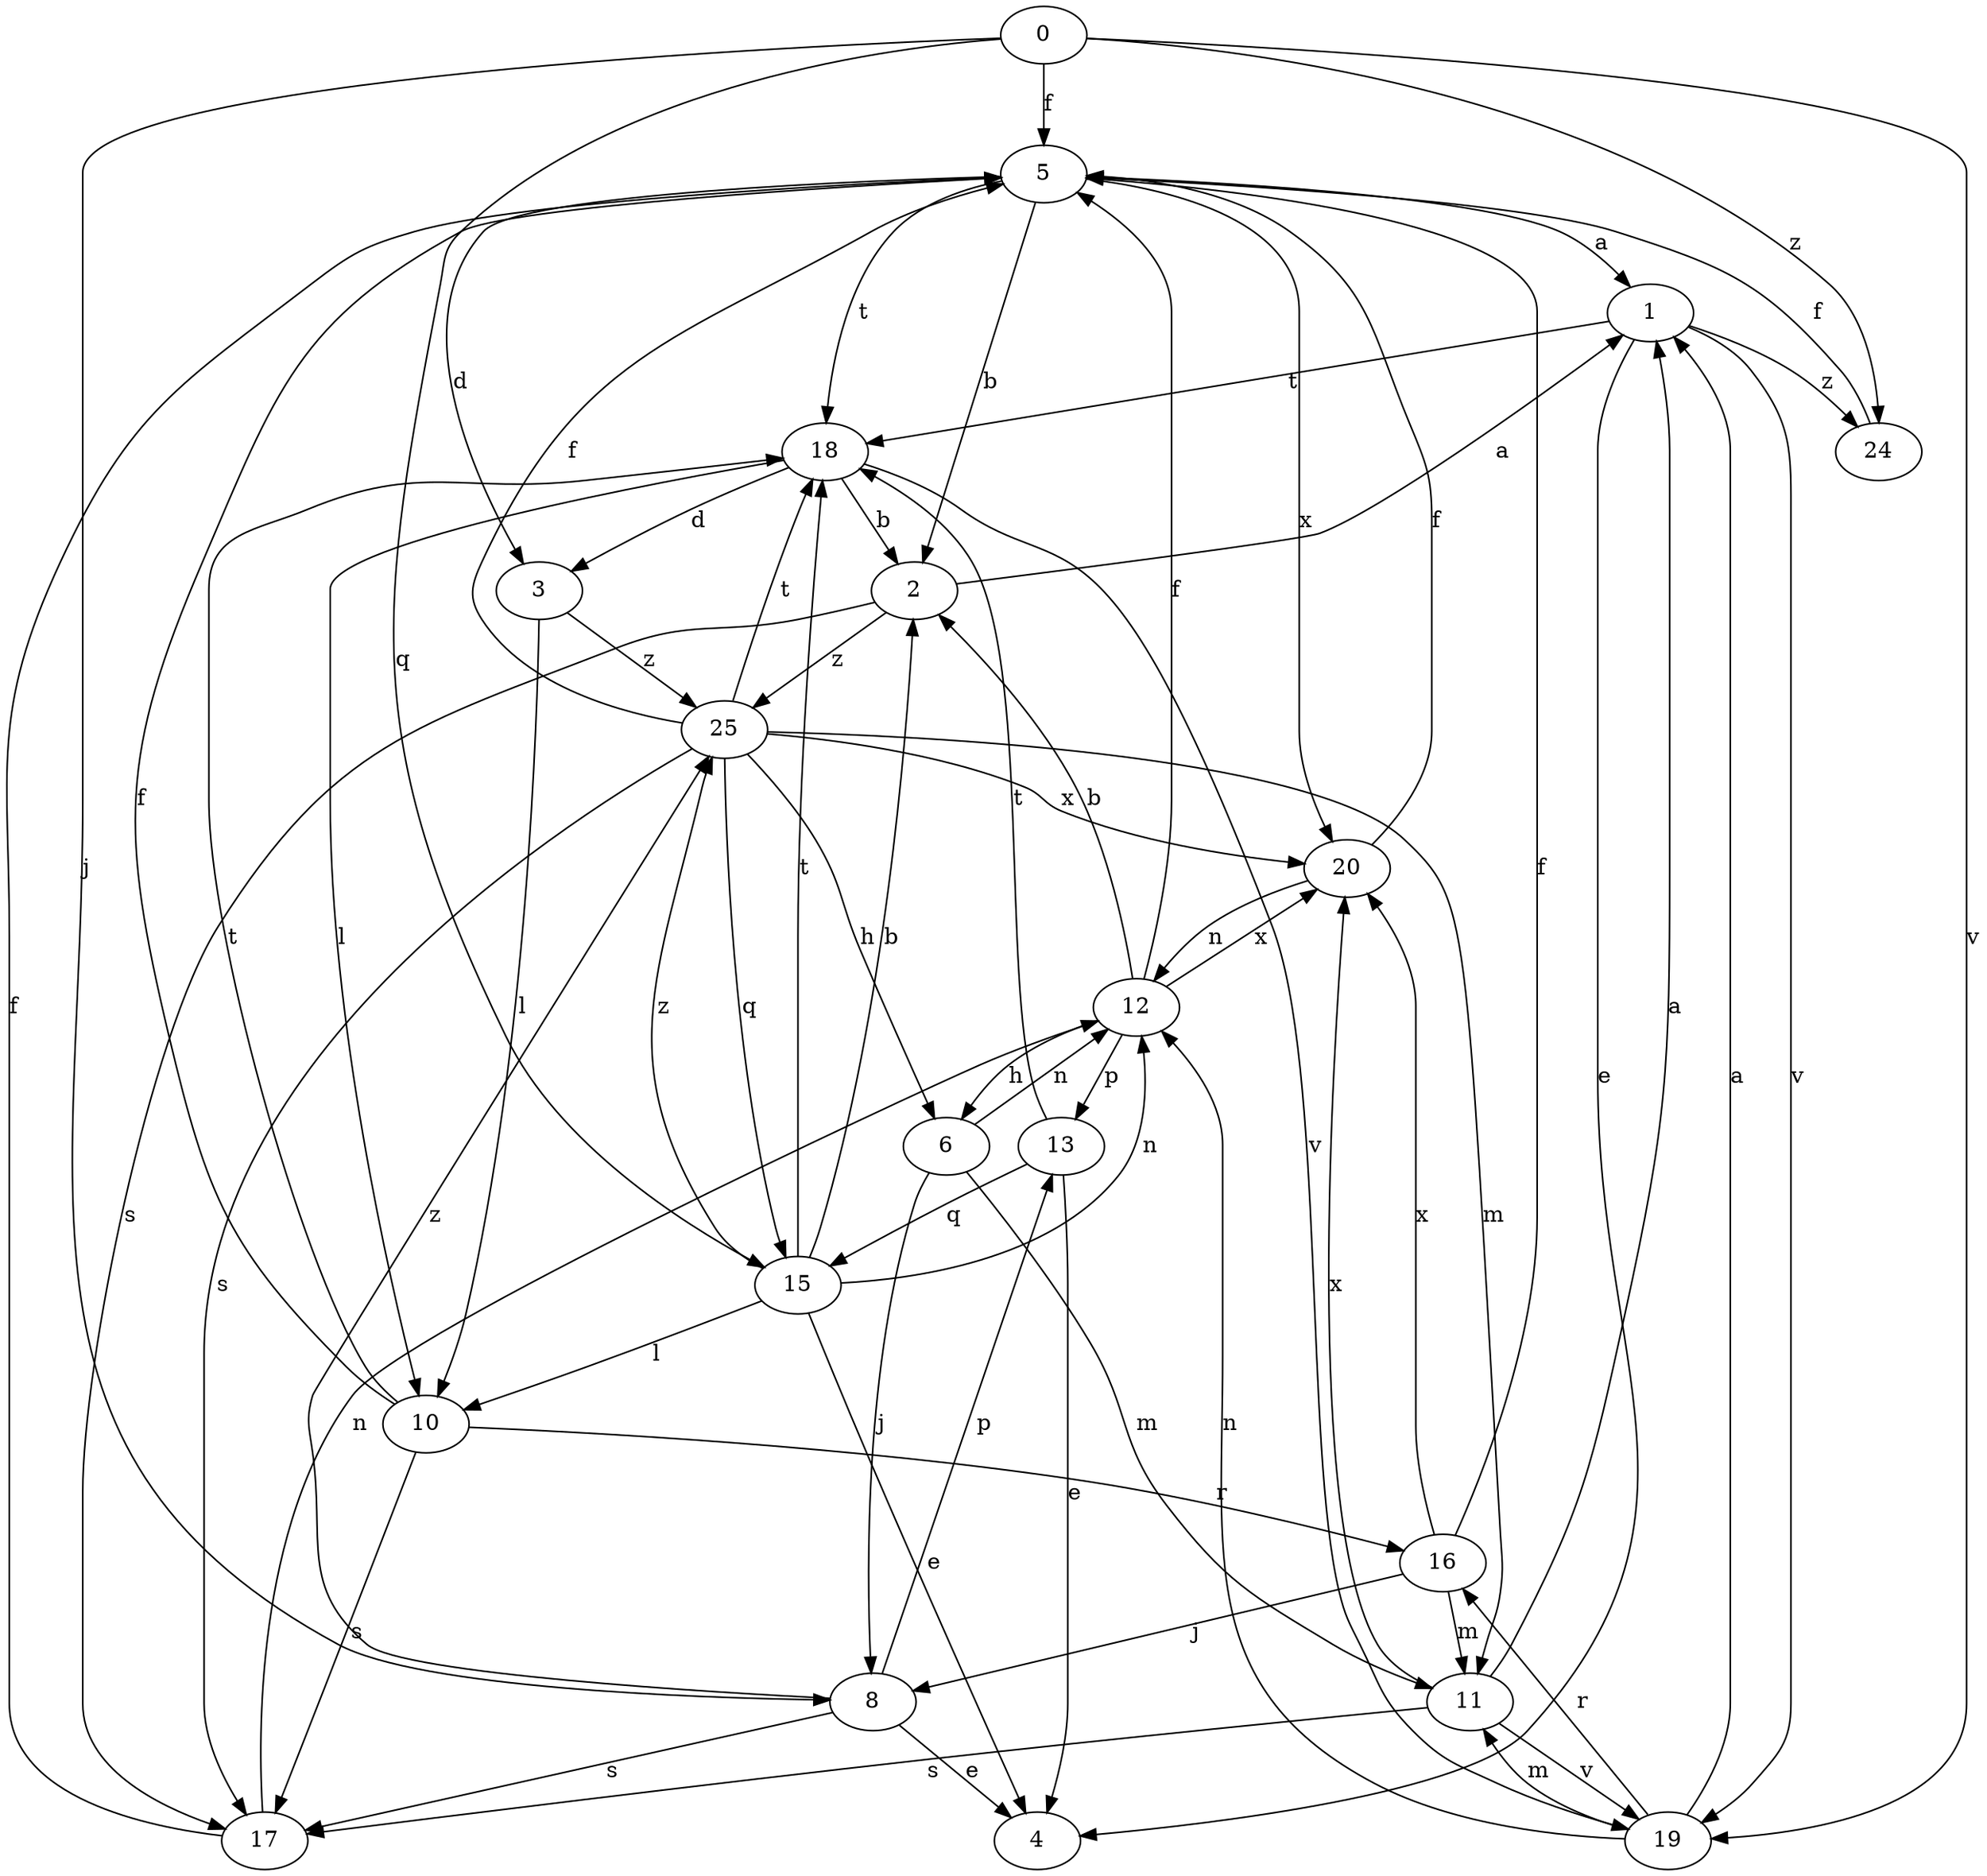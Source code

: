 strict digraph  {
0;
1;
2;
3;
4;
5;
6;
8;
10;
11;
12;
13;
15;
16;
17;
18;
19;
20;
24;
25;
0 -> 5  [label=f];
0 -> 8  [label=j];
0 -> 15  [label=q];
0 -> 19  [label=v];
0 -> 24  [label=z];
1 -> 4  [label=e];
1 -> 18  [label=t];
1 -> 19  [label=v];
1 -> 24  [label=z];
2 -> 1  [label=a];
2 -> 17  [label=s];
2 -> 25  [label=z];
3 -> 10  [label=l];
3 -> 25  [label=z];
5 -> 1  [label=a];
5 -> 2  [label=b];
5 -> 3  [label=d];
5 -> 18  [label=t];
5 -> 20  [label=x];
6 -> 8  [label=j];
6 -> 11  [label=m];
6 -> 12  [label=n];
8 -> 4  [label=e];
8 -> 13  [label=p];
8 -> 17  [label=s];
8 -> 25  [label=z];
10 -> 5  [label=f];
10 -> 16  [label=r];
10 -> 17  [label=s];
10 -> 18  [label=t];
11 -> 1  [label=a];
11 -> 17  [label=s];
11 -> 19  [label=v];
11 -> 20  [label=x];
12 -> 2  [label=b];
12 -> 5  [label=f];
12 -> 6  [label=h];
12 -> 13  [label=p];
12 -> 20  [label=x];
13 -> 4  [label=e];
13 -> 15  [label=q];
13 -> 18  [label=t];
15 -> 2  [label=b];
15 -> 4  [label=e];
15 -> 10  [label=l];
15 -> 12  [label=n];
15 -> 18  [label=t];
15 -> 25  [label=z];
16 -> 5  [label=f];
16 -> 8  [label=j];
16 -> 11  [label=m];
16 -> 20  [label=x];
17 -> 5  [label=f];
17 -> 12  [label=n];
18 -> 2  [label=b];
18 -> 3  [label=d];
18 -> 10  [label=l];
18 -> 19  [label=v];
19 -> 1  [label=a];
19 -> 11  [label=m];
19 -> 12  [label=n];
19 -> 16  [label=r];
20 -> 5  [label=f];
20 -> 12  [label=n];
24 -> 5  [label=f];
25 -> 5  [label=f];
25 -> 6  [label=h];
25 -> 11  [label=m];
25 -> 15  [label=q];
25 -> 17  [label=s];
25 -> 18  [label=t];
25 -> 20  [label=x];
}
